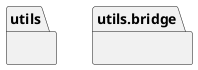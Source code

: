 @startuml packages
set namespaceSeparator none
package "utils" as utils {
}
package "utils.bridge" as utils.bridge {
}
@enduml
